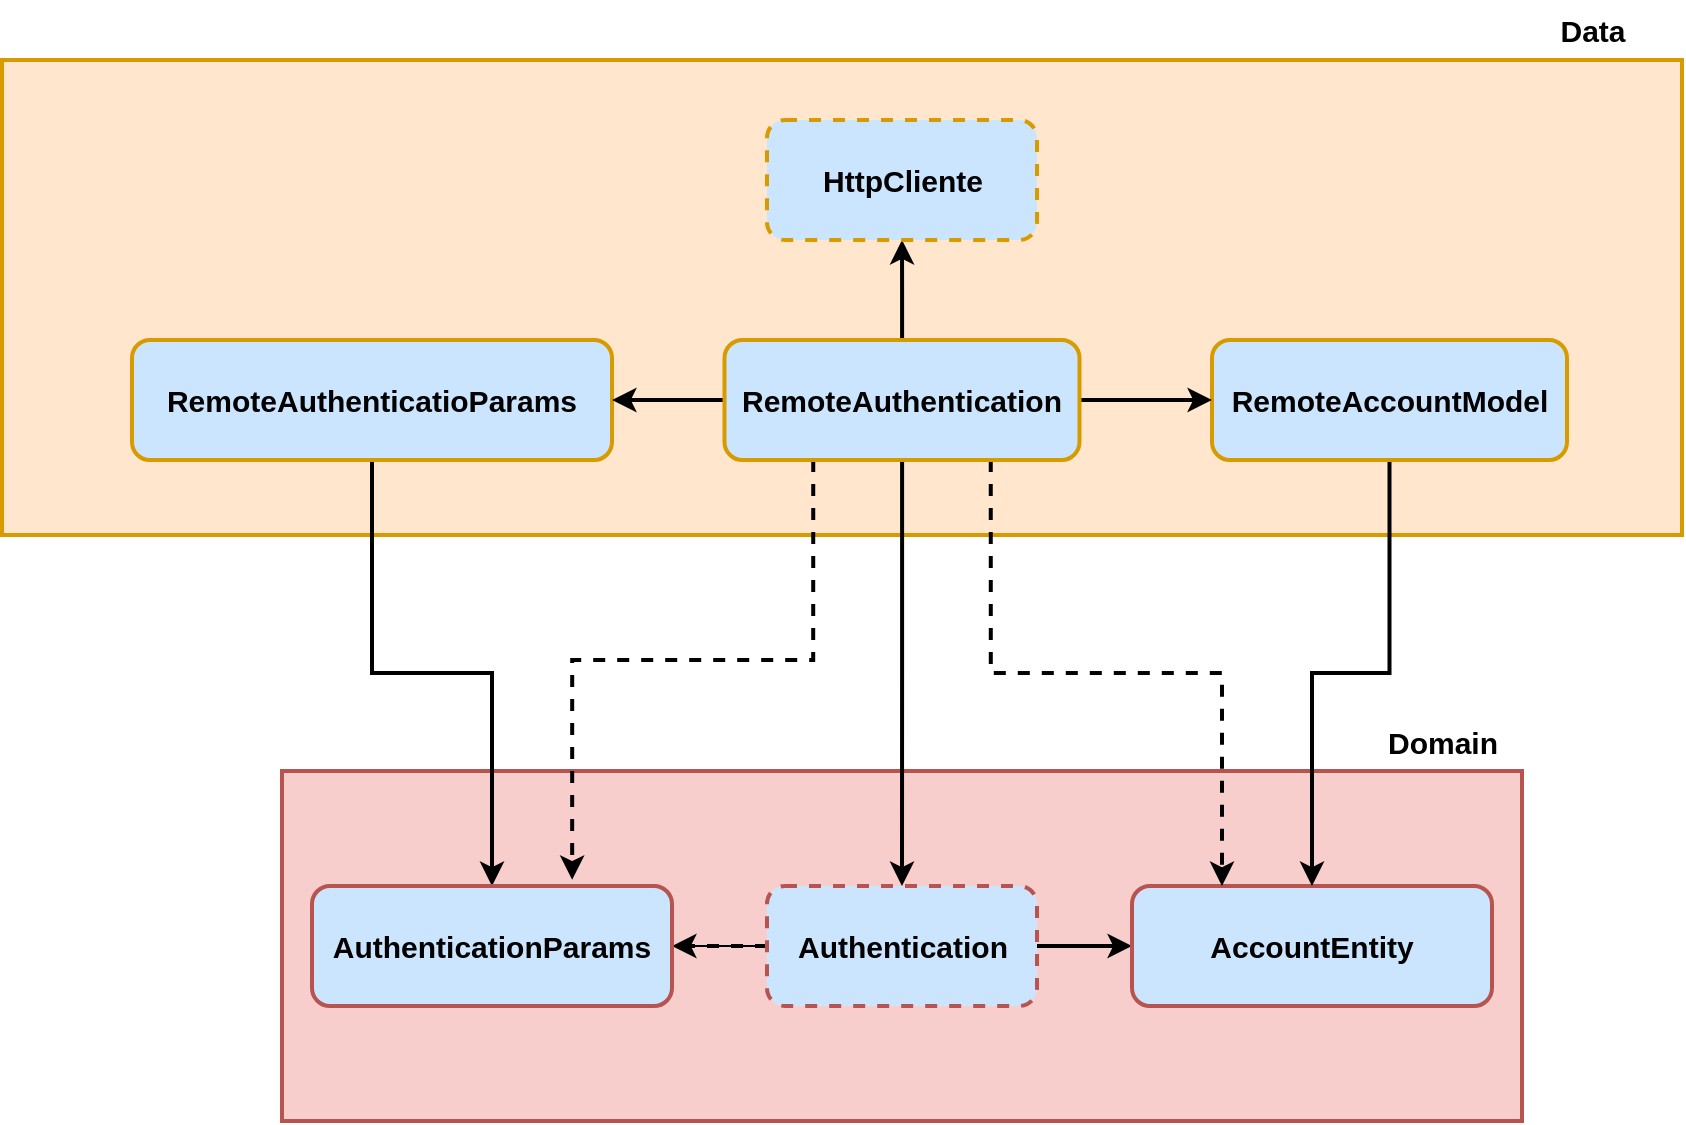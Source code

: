 <mxfile version="20.5.3" type="device"><diagram id="Uf9fDsH3ImctH-ygGqKg" name="Page-1"><mxGraphModel dx="1935" dy="1703" grid="1" gridSize="10" guides="1" tooltips="1" connect="1" arrows="1" fold="1" page="1" pageScale="1" pageWidth="850" pageHeight="1100" math="0" shadow="0"><root><mxCell id="0"/><mxCell id="1" parent="0"/><mxCell id="hpNBbduE6V7dEQzddjyO-1" value="" style="rounded=0;whiteSpace=wrap;html=1;strokeWidth=2;fontSize=15;align=left;strokeColor=#d79b00;fillColor=#ffe6cc;" parent="1" vertex="1"><mxGeometry x="-425" y="-270" width="840" height="237.5" as="geometry"/></mxCell><mxCell id="hpNBbduE6V7dEQzddjyO-14" value="" style="edgeStyle=orthogonalEdgeStyle;rounded=0;orthogonalLoop=1;jettySize=auto;html=1;fontSize=15;strokeWidth=2;" parent="1" source="xrG3VNXOsjeR5ZCQvd9m-2" target="hpNBbduE6V7dEQzddjyO-13" edge="1"><mxGeometry relative="1" as="geometry"/></mxCell><mxCell id="hpNBbduE6V7dEQzddjyO-2" value="&lt;b&gt;Data&lt;/b&gt;" style="text;html=1;resizable=0;autosize=1;align=center;verticalAlign=middle;points=[];fillColor=none;strokeColor=none;rounded=0;strokeWidth=2;fontSize=15;" parent="1" vertex="1"><mxGeometry x="340" y="-300" width="60" height="30" as="geometry"/></mxCell><mxCell id="hpNBbduE6V7dEQzddjyO-6" value="" style="rounded=0;whiteSpace=wrap;html=1;strokeWidth=2;fontSize=15;align=left;strokeColor=#b85450;fillColor=#f8cecc;" parent="1" vertex="1"><mxGeometry x="-285" y="85.5" width="620" height="175" as="geometry"/></mxCell><mxCell id="hpNBbduE6V7dEQzddjyO-7" value="" style="edgeStyle=orthogonalEdgeStyle;rounded=0;orthogonalLoop=1;jettySize=auto;html=1;fontSize=15;strokeWidth=2;" parent="1" source="hpNBbduE6V7dEQzddjyO-8" target="hpNBbduE6V7dEQzddjyO-10" edge="1"><mxGeometry relative="1" as="geometry"/></mxCell><mxCell id="0xgnkmpoQCafOn_Cah0t-3" value="" style="edgeStyle=orthogonalEdgeStyle;rounded=0;orthogonalLoop=1;jettySize=auto;html=1;" edge="1" parent="1" source="hpNBbduE6V7dEQzddjyO-8" target="0xgnkmpoQCafOn_Cah0t-1"><mxGeometry relative="1" as="geometry"/></mxCell><mxCell id="0xgnkmpoQCafOn_Cah0t-9" value="" style="edgeStyle=orthogonalEdgeStyle;rounded=0;orthogonalLoop=1;jettySize=auto;html=1;dashed=1;strokeWidth=2;" edge="1" parent="1" source="hpNBbduE6V7dEQzddjyO-8" target="0xgnkmpoQCafOn_Cah0t-8"><mxGeometry relative="1" as="geometry"/></mxCell><mxCell id="hpNBbduE6V7dEQzddjyO-8" value="&lt;b&gt;&lt;font style=&quot;font-size: 15px;&quot;&gt;Authentication&lt;/font&gt;&lt;/b&gt;" style="whiteSpace=wrap;html=1;dashed=1;strokeWidth=2;fillColor=#CCE5FF;strokeColor=#B85450;rounded=1;" parent="1" vertex="1"><mxGeometry x="-42.5" y="143" width="135" height="60" as="geometry"/></mxCell><mxCell id="hpNBbduE6V7dEQzddjyO-9" value="&lt;b&gt;Domain&lt;/b&gt;" style="text;html=1;resizable=0;autosize=1;align=center;verticalAlign=middle;points=[];fillColor=none;strokeColor=none;rounded=0;strokeWidth=2;fontSize=15;" parent="1" vertex="1"><mxGeometry x="255" y="55.5" width="80" height="30" as="geometry"/></mxCell><mxCell id="hpNBbduE6V7dEQzddjyO-10" value="&lt;b&gt;&lt;font style=&quot;font-size: 15px;&quot;&gt;AccountEntity&lt;/font&gt;&lt;/b&gt;" style="whiteSpace=wrap;html=1;strokeWidth=2;fillColor=#CCE5FF;strokeColor=#B85450;rounded=1;" parent="1" vertex="1"><mxGeometry x="140" y="143" width="180" height="60" as="geometry"/></mxCell><mxCell id="hpNBbduE6V7dEQzddjyO-11" style="edgeStyle=orthogonalEdgeStyle;rounded=0;orthogonalLoop=1;jettySize=auto;html=1;fontSize=15;strokeWidth=2;" parent="1" source="xrG3VNXOsjeR5ZCQvd9m-2" target="hpNBbduE6V7dEQzddjyO-8" edge="1"><mxGeometry relative="1" as="geometry"/></mxCell><mxCell id="hpNBbduE6V7dEQzddjyO-13" value="&lt;span style=&quot;font-size: 15px;&quot;&gt;&lt;b&gt;HttpCliente&lt;/b&gt;&lt;/span&gt;" style="whiteSpace=wrap;html=1;dashed=1;strokeWidth=2;fillColor=#CCE5FF;strokeColor=#D79B00;rounded=1;" parent="1" vertex="1"><mxGeometry x="-42.5" y="-240" width="135" height="60" as="geometry"/></mxCell><mxCell id="0xgnkmpoQCafOn_Cah0t-1" value="&lt;b&gt;&lt;font style=&quot;font-size: 15px;&quot;&gt;Account&lt;/font&gt;&lt;/b&gt;" style="whiteSpace=wrap;html=1;strokeWidth=2;fillColor=#CCE5FF;strokeColor=#B85450;rounded=1;" vertex="1" parent="1"><mxGeometry x="-235" y="143" width="135" height="60" as="geometry"/></mxCell><mxCell id="0xgnkmpoQCafOn_Cah0t-24" style="edgeStyle=orthogonalEdgeStyle;rounded=0;orthogonalLoop=1;jettySize=auto;html=1;strokeWidth=2;" edge="1" parent="1" source="0xgnkmpoQCafOn_Cah0t-4" target="0xgnkmpoQCafOn_Cah0t-8"><mxGeometry relative="1" as="geometry"/></mxCell><mxCell id="0xgnkmpoQCafOn_Cah0t-4" value="&lt;b&gt;&lt;font style=&quot;font-size: 15px;&quot;&gt;RemoteAuthenticatioParams&lt;br&gt;&lt;/font&gt;&lt;/b&gt;" style="whiteSpace=wrap;html=1;strokeWidth=2;fillColor=#CCE5FF;strokeColor=#D79B00;rounded=1;" vertex="1" parent="1"><mxGeometry x="-360" y="-130" width="240" height="60" as="geometry"/></mxCell><mxCell id="0xgnkmpoQCafOn_Cah0t-23" style="edgeStyle=orthogonalEdgeStyle;rounded=0;orthogonalLoop=1;jettySize=auto;html=1;strokeWidth=2;" edge="1" parent="1" source="0xgnkmpoQCafOn_Cah0t-5" target="hpNBbduE6V7dEQzddjyO-10"><mxGeometry relative="1" as="geometry"/></mxCell><mxCell id="0xgnkmpoQCafOn_Cah0t-5" value="&lt;b&gt;&lt;font style=&quot;font-size: 15px;&quot;&gt;RemoteAccountModel&lt;/font&gt;&lt;/b&gt;" style="whiteSpace=wrap;html=1;strokeWidth=2;fillColor=#CCE5FF;strokeColor=#D79B00;rounded=1;" vertex="1" parent="1"><mxGeometry x="180" y="-130" width="177.5" height="60" as="geometry"/></mxCell><mxCell id="0xgnkmpoQCafOn_Cah0t-10" value="" style="edgeStyle=orthogonalEdgeStyle;rounded=0;orthogonalLoop=1;jettySize=auto;html=1;strokeWidth=2;" edge="1" parent="1" source="xrG3VNXOsjeR5ZCQvd9m-2" target="0xgnkmpoQCafOn_Cah0t-4"><mxGeometry relative="1" as="geometry"/></mxCell><mxCell id="0xgnkmpoQCafOn_Cah0t-11" value="" style="edgeStyle=orthogonalEdgeStyle;rounded=0;orthogonalLoop=1;jettySize=auto;html=1;strokeWidth=2;" edge="1" parent="1" source="xrG3VNXOsjeR5ZCQvd9m-2" target="0xgnkmpoQCafOn_Cah0t-5"><mxGeometry relative="1" as="geometry"/></mxCell><mxCell id="0xgnkmpoQCafOn_Cah0t-20" style="edgeStyle=orthogonalEdgeStyle;rounded=0;orthogonalLoop=1;jettySize=auto;html=1;exitX=0.25;exitY=1;exitDx=0;exitDy=0;entryX=0.234;entryY=0.311;entryDx=0;entryDy=0;entryPerimeter=0;dashed=1;strokeWidth=2;" edge="1" parent="1" source="xrG3VNXOsjeR5ZCQvd9m-2" target="hpNBbduE6V7dEQzddjyO-6"><mxGeometry relative="1" as="geometry"><Array as="points"><mxPoint x="-19" y="30"/><mxPoint x="-140" y="30"/></Array></mxGeometry></mxCell><mxCell id="0xgnkmpoQCafOn_Cah0t-22" style="edgeStyle=orthogonalEdgeStyle;rounded=0;orthogonalLoop=1;jettySize=auto;html=1;exitX=0.75;exitY=1;exitDx=0;exitDy=0;entryX=0.25;entryY=0;entryDx=0;entryDy=0;strokeWidth=2;dashed=1;" edge="1" parent="1" source="xrG3VNXOsjeR5ZCQvd9m-2" target="hpNBbduE6V7dEQzddjyO-10"><mxGeometry relative="1" as="geometry"/></mxCell><mxCell id="xrG3VNXOsjeR5ZCQvd9m-2" value="&lt;b&gt;&lt;font style=&quot;font-size: 15px;&quot;&gt;RemoteAuthentication&lt;/font&gt;&lt;/b&gt;" style="whiteSpace=wrap;html=1;strokeWidth=2;fillColor=#CCE5FF;strokeColor=#D79B00;rounded=1;" parent="1" vertex="1"><mxGeometry x="-63.75" y="-130" width="177.5" height="60" as="geometry"/></mxCell><mxCell id="0xgnkmpoQCafOn_Cah0t-8" value="&lt;b&gt;&lt;font style=&quot;font-size: 15px;&quot;&gt;AuthenticationParams&lt;/font&gt;&lt;/b&gt;" style="whiteSpace=wrap;html=1;strokeWidth=2;fillColor=#CCE5FF;strokeColor=#B85450;rounded=1;" vertex="1" parent="1"><mxGeometry x="-270" y="143" width="180" height="60" as="geometry"/></mxCell></root></mxGraphModel></diagram></mxfile>